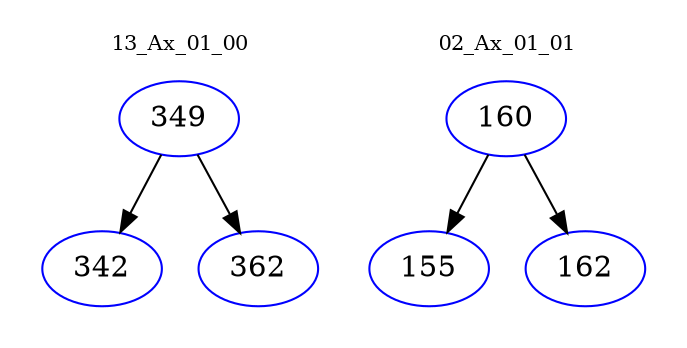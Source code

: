 digraph{
subgraph cluster_0 {
color = white
label = "13_Ax_01_00";
fontsize=10;
T0_349 [label="349", color="blue"]
T0_349 -> T0_342 [color="black"]
T0_342 [label="342", color="blue"]
T0_349 -> T0_362 [color="black"]
T0_362 [label="362", color="blue"]
}
subgraph cluster_1 {
color = white
label = "02_Ax_01_01";
fontsize=10;
T1_160 [label="160", color="blue"]
T1_160 -> T1_155 [color="black"]
T1_155 [label="155", color="blue"]
T1_160 -> T1_162 [color="black"]
T1_162 [label="162", color="blue"]
}
}
